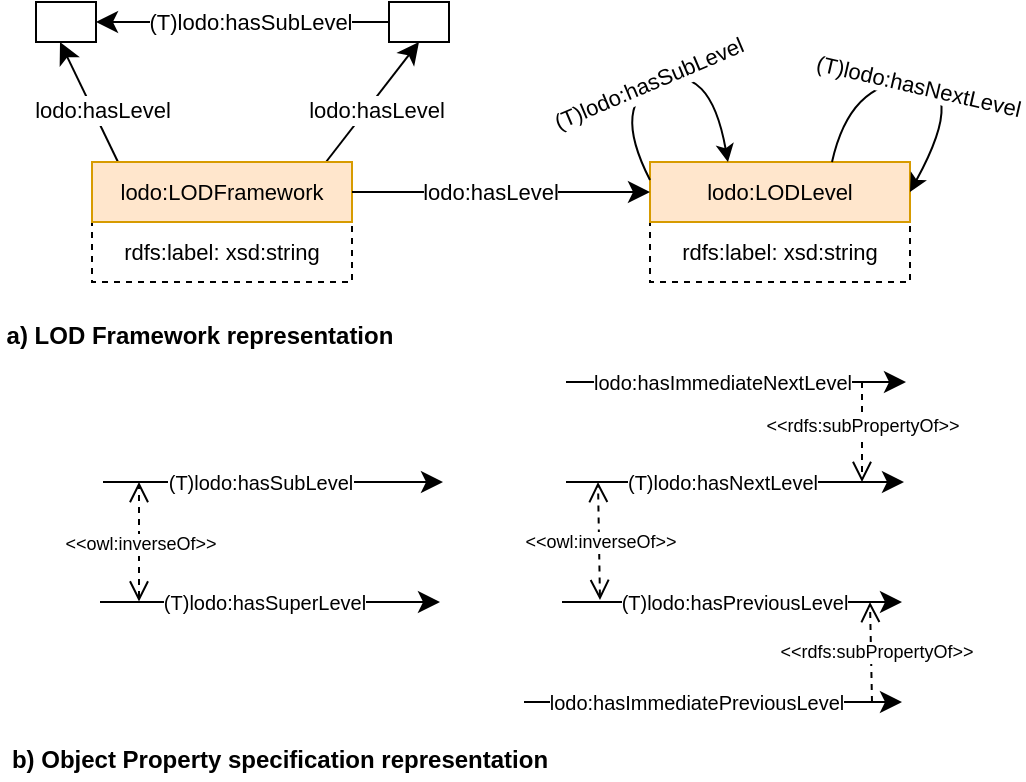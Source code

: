 <mxfile version="13.0.3" type="device"><diagram id="QjtHb7OauIKBsVoAZBoJ" name="Page-1"><mxGraphModel dx="749" dy="556" grid="0" gridSize="10" guides="1" tooltips="1" connect="1" arrows="1" fold="1" page="1" pageScale="1" pageWidth="700" pageHeight="400" math="0" shadow="0"><root><mxCell id="0"/><mxCell id="1" parent="0"/><mxCell id="DxMNRhB48-wtROY9b65v-44" value="" style="rounded=0;whiteSpace=wrap;html=1;snapToPoint=1;points=[[0.1,0],[0.2,0],[0.3,0],[0.4,0],[0.5,0],[0.6,0],[0.7,0],[0.8,0],[0.9,0],[0,0.1],[0,0.3],[0,0.5],[0,0.7],[0,0.9],[0.1,1],[0.2,1],[0.3,1],[0.4,1],[0.5,1],[0.6,1],[0.7,1],[0.8,1],[0.9,1],[1,0.1],[1,0.3],[1,0.5],[1,0.7],[1,0.9]];fontSize=11;" parent="1" vertex="1"><mxGeometry x="293.5" y="3" width="30" height="20" as="geometry"/></mxCell><mxCell id="DxMNRhB48-wtROY9b65v-45" value="" style="rounded=0;whiteSpace=wrap;html=1;snapToPoint=1;points=[[0.1,0],[0.2,0],[0.3,0],[0.4,0],[0.5,0],[0.6,0],[0.7,0],[0.8,0],[0.9,0],[0,0.1],[0,0.3],[0,0.5],[0,0.7],[0,0.9],[0.1,1],[0.2,1],[0.3,1],[0.4,1],[0.5,1],[0.6,1],[0.7,1],[0.8,1],[0.9,1],[1,0.1],[1,0.3],[1,0.5],[1,0.7],[1,0.9]];fontSize=11;" parent="1" vertex="1"><mxGeometry x="117" y="3" width="30" height="20" as="geometry"/></mxCell><mxCell id="DxMNRhB48-wtROY9b65v-46" value="" style="endArrow=classic;html=1;exitX=0.9;exitY=0;exitDx=0;exitDy=0;entryX=0.5;entryY=1;entryDx=0;entryDy=0;endSize=8;arcSize=0;" parent="1" source="DxMNRhB48-wtROY9b65v-54" target="DxMNRhB48-wtROY9b65v-44" edge="1"><mxGeometry width="50" height="50" relative="1" as="geometry"><mxPoint x="131" y="-37.0" as="sourcePoint"/><mxPoint x="257" y="-37.0" as="targetPoint"/></mxGeometry></mxCell><mxCell id="DxMNRhB48-wtROY9b65v-47" value="&lt;div&gt;&lt;font style=&quot;font-size: 11px&quot;&gt;lodo:hasLevel&lt;/font&gt;&lt;/div&gt;" style="text;html=1;align=center;verticalAlign=middle;resizable=0;points=[];labelBackgroundColor=#ffffff;" parent="DxMNRhB48-wtROY9b65v-46" vertex="1" connectable="0"><mxGeometry x="-0.127" relative="1" as="geometry"><mxPoint x="4.17" as="offset"/></mxGeometry></mxCell><mxCell id="DxMNRhB48-wtROY9b65v-48" value="" style="endArrow=classic;html=1;exitX=0;exitY=0.5;exitDx=0;exitDy=0;entryX=1;entryY=0.5;entryDx=0;entryDy=0;endSize=8;arcSize=0;" parent="1" source="DxMNRhB48-wtROY9b65v-44" target="DxMNRhB48-wtROY9b65v-45" edge="1"><mxGeometry width="50" height="50" relative="1" as="geometry"><mxPoint x="141" y="-102.0" as="sourcePoint"/><mxPoint x="267" y="-102.0" as="targetPoint"/></mxGeometry></mxCell><mxCell id="DxMNRhB48-wtROY9b65v-49" value="&lt;div&gt;&lt;font style=&quot;font-size: 11px&quot;&gt;(T)lodo:hasSubLevel&lt;/font&gt;&lt;/div&gt;" style="text;html=1;align=center;verticalAlign=middle;resizable=0;points=[];labelBackgroundColor=#ffffff;" parent="DxMNRhB48-wtROY9b65v-48" vertex="1" connectable="0"><mxGeometry x="-0.127" relative="1" as="geometry"><mxPoint x="-5.83" as="offset"/></mxGeometry></mxCell><mxCell id="DxMNRhB48-wtROY9b65v-50" value="" style="endArrow=classic;html=1;exitX=0.1;exitY=0;exitDx=0;exitDy=0;entryX=0.4;entryY=1;entryDx=0;entryDy=0;endSize=8;arcSize=0;" parent="1" source="DxMNRhB48-wtROY9b65v-54" target="DxMNRhB48-wtROY9b65v-45" edge="1"><mxGeometry width="50" height="50" relative="1" as="geometry"><mxPoint x="151" y="-92.0" as="sourcePoint"/><mxPoint x="277" y="-92.0" as="targetPoint"/></mxGeometry></mxCell><mxCell id="DxMNRhB48-wtROY9b65v-51" value="&lt;div&gt;&lt;font style=&quot;font-size: 11px&quot;&gt;lodo:hasLevel&lt;/font&gt;&lt;/div&gt;" style="text;html=1;align=center;verticalAlign=middle;resizable=0;points=[];labelBackgroundColor=#ffffff;" parent="DxMNRhB48-wtROY9b65v-50" vertex="1" connectable="0"><mxGeometry x="-0.127" relative="1" as="geometry"><mxPoint x="4.17" as="offset"/></mxGeometry></mxCell><mxCell id="DxMNRhB48-wtROY9b65v-53" value="rdfs:label: xsd:string" style="rounded=0;whiteSpace=wrap;html=1;snapToPoint=1;points=[[0.1,0],[0.2,0],[0.3,0],[0.4,0],[0.5,0],[0.6,0],[0.7,0],[0.8,0],[0.9,0],[0,0.1],[0,0.3],[0,0.5],[0,0.7],[0,0.9],[0.1,1],[0.2,1],[0.3,1],[0.4,1],[0.5,1],[0.6,1],[0.7,1],[0.8,1],[0.9,1],[1,0.1],[1,0.3],[1,0.5],[1,0.7],[1,0.9]];dashed=1;fontSize=11;" parent="1" vertex="1"><mxGeometry x="145" y="113.0" width="130" height="30" as="geometry"/></mxCell><mxCell id="DxMNRhB48-wtROY9b65v-54" value="lodo:LODFramework" style="rounded=0;whiteSpace=wrap;html=1;snapToPoint=1;points=[[0.1,0],[0.2,0],[0.3,0],[0.4,0],[0.5,0],[0.6,0],[0.7,0],[0.8,0],[0.9,0],[0,0.1],[0,0.3],[0,0.5],[0,0.7],[0,0.9],[0.1,1],[0.2,1],[0.3,1],[0.4,1],[0.5,1],[0.6,1],[0.7,1],[0.8,1],[0.9,1],[1,0.1],[1,0.3],[1,0.5],[1,0.7],[1,0.9]];fontSize=11;fillColor=#ffe6cc;strokeColor=#d79b00;" parent="1" vertex="1"><mxGeometry x="145" y="83.0" width="130" height="30" as="geometry"/></mxCell><mxCell id="DxMNRhB48-wtROY9b65v-55" value="rdfs:label: xsd:string" style="rounded=0;whiteSpace=wrap;html=1;snapToPoint=1;points=[[0.1,0],[0.2,0],[0.3,0],[0.4,0],[0.5,0],[0.6,0],[0.7,0],[0.8,0],[0.9,0],[0,0.1],[0,0.3],[0,0.5],[0,0.7],[0,0.9],[0.1,1],[0.2,1],[0.3,1],[0.4,1],[0.5,1],[0.6,1],[0.7,1],[0.8,1],[0.9,1],[1,0.1],[1,0.3],[1,0.5],[1,0.7],[1,0.9]];dashed=1;fontSize=11;" parent="1" vertex="1"><mxGeometry x="424" y="113.0" width="130" height="30" as="geometry"/></mxCell><mxCell id="DxMNRhB48-wtROY9b65v-56" value="lodo:LODLevel" style="rounded=0;whiteSpace=wrap;html=1;snapToPoint=1;points=[[0.1,0],[0.2,0],[0.3,0],[0.4,0],[0.5,0],[0.6,0],[0.7,0],[0.8,0],[0.9,0],[0,0.1],[0,0.3],[0,0.5],[0,0.7],[0,0.9],[0.1,1],[0.2,1],[0.3,1],[0.4,1],[0.5,1],[0.6,1],[0.7,1],[0.8,1],[0.9,1],[1,0.1],[1,0.3],[1,0.5],[1,0.7],[1,0.9]];fontSize=11;fillColor=#ffe6cc;strokeColor=#d79b00;" parent="1" vertex="1"><mxGeometry x="424" y="83.0" width="130" height="30" as="geometry"/></mxCell><mxCell id="DxMNRhB48-wtROY9b65v-57" value="" style="endArrow=classic;html=1;entryX=0;entryY=0.5;entryDx=0;entryDy=0;endSize=8;arcSize=0;exitX=1;exitY=0.5;exitDx=0;exitDy=0;" parent="1" source="DxMNRhB48-wtROY9b65v-54" target="DxMNRhB48-wtROY9b65v-56" edge="1"><mxGeometry width="50" height="50" relative="1" as="geometry"><mxPoint x="224" y="113" as="sourcePoint"/><mxPoint x="373" y="112.52" as="targetPoint"/></mxGeometry></mxCell><mxCell id="DxMNRhB48-wtROY9b65v-58" value="&lt;div&gt;&lt;font style=&quot;font-size: 11px&quot;&gt;lodo:hasLevel&lt;/font&gt;&lt;/div&gt;" style="text;html=1;align=center;verticalAlign=middle;resizable=0;points=[];labelBackgroundColor=#ffffff;" parent="DxMNRhB48-wtROY9b65v-57" vertex="1" connectable="0"><mxGeometry x="-0.127" relative="1" as="geometry"><mxPoint x="4.17" as="offset"/></mxGeometry></mxCell><mxCell id="DxMNRhB48-wtROY9b65v-59" value="" style="curved=1;endArrow=classic;html=1;exitX=0;exitY=0.3;exitDx=0;exitDy=0;entryX=0.3;entryY=0;entryDx=0;entryDy=0;" parent="1" source="DxMNRhB48-wtROY9b65v-56" target="DxMNRhB48-wtROY9b65v-56" edge="1"><mxGeometry width="50" height="50" relative="1" as="geometry"><mxPoint x="414.0" y="73.0" as="sourcePoint"/><mxPoint x="481.9" y="73.0" as="targetPoint"/><Array as="points"><mxPoint x="404" y="53"/><mxPoint x="454" y="33"/></Array></mxGeometry></mxCell><mxCell id="DxMNRhB48-wtROY9b65v-60" value="&lt;font style=&quot;font-size: 11px&quot;&gt;(T)lodo:hasSubLevel&lt;/font&gt;" style="text;html=1;align=center;verticalAlign=middle;resizable=0;points=[];fontColor=#000000;labelBackgroundColor=#ffffff;rotation=337;" parent="1" vertex="1" connectable="0"><mxGeometry x="424" y="53.0" as="geometry"><mxPoint x="2" y="-9.33" as="offset"/></mxGeometry></mxCell><mxCell id="DxMNRhB48-wtROY9b65v-62" value="" style="curved=1;endArrow=classic;html=1;entryX=1;entryY=0.5;entryDx=0;entryDy=0;exitX=0.7;exitY=0;exitDx=0;exitDy=0;" parent="1" source="DxMNRhB48-wtROY9b65v-56" target="DxMNRhB48-wtROY9b65v-56" edge="1"><mxGeometry width="50" height="50" relative="1" as="geometry"><mxPoint x="524" y="83" as="sourcePoint"/><mxPoint x="591.9" y="83.0" as="targetPoint"/><Array as="points"><mxPoint x="524" y="43"/><mxPoint x="584" y="43"/></Array></mxGeometry></mxCell><mxCell id="DxMNRhB48-wtROY9b65v-63" value="&lt;font style=&quot;font-size: 11px&quot;&gt;(T)lodo:hasNextLevel&lt;/font&gt;" style="text;html=1;align=center;verticalAlign=middle;resizable=0;points=[];fontColor=#000000;labelBackgroundColor=#ffffff;fontSize=11;rotation=13;" parent="1" vertex="1" connectable="0"><mxGeometry x="554" y="53.0" as="geometry"><mxPoint x="2" y="-9.33" as="offset"/></mxGeometry></mxCell><mxCell id="ujkmZ-4-ZYn3q01hb_ut-16" value="a) LOD Framework representation" style="text;html=1;strokeColor=none;fillColor=none;align=center;verticalAlign=middle;whiteSpace=wrap;rounded=0;fontStyle=1" parent="1" vertex="1"><mxGeometry x="99" y="160" width="200" height="20" as="geometry"/></mxCell><mxCell id="ujkmZ-4-ZYn3q01hb_ut-17" value="b) Object Property specification representation" style="text;html=1;strokeColor=none;fillColor=none;align=center;verticalAlign=middle;whiteSpace=wrap;rounded=0;fontStyle=1" parent="1" vertex="1"><mxGeometry x="99" y="372" width="280" height="20" as="geometry"/></mxCell><mxCell id="DxMNRhB48-wtROY9b65v-78" value="" style="endArrow=classic;html=1;endSize=8;arcSize=0;exitX=1;exitY=0.5;exitDx=0;exitDy=0;" parent="1" edge="1"><mxGeometry width="50" height="50" relative="1" as="geometry"><mxPoint x="150.5" y="243.0" as="sourcePoint"/><mxPoint x="320.5" y="243" as="targetPoint"/></mxGeometry></mxCell><mxCell id="DxMNRhB48-wtROY9b65v-79" value="&lt;div style=&quot;font-size: 10px&quot;&gt;&lt;font style=&quot;font-size: 10px&quot;&gt;(T)lodo:hasSubLevel&lt;/font&gt;&lt;/div&gt;" style="text;html=1;align=center;verticalAlign=middle;resizable=0;points=[];labelBackgroundColor=#ffffff;fontSize=10;" parent="DxMNRhB48-wtROY9b65v-78" vertex="1" connectable="0"><mxGeometry x="-0.127" relative="1" as="geometry"><mxPoint x="4.17" as="offset"/></mxGeometry></mxCell><mxCell id="DxMNRhB48-wtROY9b65v-80" value="" style="endArrow=classic;html=1;endSize=8;arcSize=0;exitX=1;exitY=0.5;exitDx=0;exitDy=0;" parent="1" edge="1"><mxGeometry width="50" height="50" relative="1" as="geometry"><mxPoint x="149" y="303" as="sourcePoint"/><mxPoint x="319" y="303" as="targetPoint"/></mxGeometry></mxCell><mxCell id="DxMNRhB48-wtROY9b65v-81" value="&lt;div style=&quot;font-size: 10px&quot;&gt;&lt;font style=&quot;font-size: 10px&quot;&gt;(T)lodo:hasSuperLevel&lt;/font&gt;&lt;/div&gt;" style="text;html=1;align=center;verticalAlign=middle;resizable=0;points=[];labelBackgroundColor=#ffffff;fontSize=10;" parent="DxMNRhB48-wtROY9b65v-80" vertex="1" connectable="0"><mxGeometry x="-0.127" relative="1" as="geometry"><mxPoint x="8.17" as="offset"/></mxGeometry></mxCell><mxCell id="DxMNRhB48-wtROY9b65v-102" value="" style="endArrow=open;html=1;fontColor=#000099;endFill=0;dashed=1;entryX=0.5;entryY=1;entryDx=0;entryDy=0;endSize=8;startArrow=open;startFill=0;startSize=8;" parent="1" edge="1"><mxGeometry width="50" height="50" relative="1" as="geometry"><mxPoint x="168.5" y="302.75" as="sourcePoint"/><mxPoint x="168.5" y="243" as="targetPoint"/></mxGeometry></mxCell><mxCell id="DxMNRhB48-wtROY9b65v-103" value="&amp;lt;&amp;lt;owl:inverseOf&amp;gt;&amp;gt;" style="text;html=1;align=center;verticalAlign=middle;resizable=0;points=[];fontColor=#000000;labelBackgroundColor=#ffffff;fontSize=9;" parent="DxMNRhB48-wtROY9b65v-102" vertex="1" connectable="0"><mxGeometry x="-0.328" relative="1" as="geometry"><mxPoint y="-9.14" as="offset"/></mxGeometry></mxCell><mxCell id="ujkmZ-4-ZYn3q01hb_ut-2" value="" style="endArrow=classic;html=1;endSize=8;arcSize=0;exitX=1;exitY=0.5;exitDx=0;exitDy=0;" parent="1" edge="1"><mxGeometry width="50" height="50" relative="1" as="geometry"><mxPoint x="382" y="243" as="sourcePoint"/><mxPoint x="551" y="243" as="targetPoint"/></mxGeometry></mxCell><mxCell id="ujkmZ-4-ZYn3q01hb_ut-3" value="&lt;div style=&quot;font-size: 10px&quot;&gt;&lt;font style=&quot;font-size: 10px&quot;&gt;(T)lodo:hasNextLevel&lt;/font&gt;&lt;/div&gt;" style="text;html=1;align=center;verticalAlign=middle;resizable=0;points=[];labelBackgroundColor=#ffffff;rotation=0;fontSize=10;" parent="ujkmZ-4-ZYn3q01hb_ut-2" vertex="1" connectable="0"><mxGeometry x="-0.127" relative="1" as="geometry"><mxPoint x="4.17" as="offset"/></mxGeometry></mxCell><mxCell id="ujkmZ-4-ZYn3q01hb_ut-4" value="" style="endArrow=classic;html=1;endSize=8;arcSize=0;exitX=1;exitY=0.5;exitDx=0;exitDy=0;" parent="1" edge="1"><mxGeometry width="50" height="50" relative="1" as="geometry"><mxPoint x="380" y="303" as="sourcePoint"/><mxPoint x="550" y="303" as="targetPoint"/></mxGeometry></mxCell><mxCell id="ujkmZ-4-ZYn3q01hb_ut-5" value="&lt;div style=&quot;font-size: 10px&quot;&gt;&lt;font style=&quot;font-size: 10px&quot;&gt;(T)lodo:hasPreviousLevel&lt;/font&gt;&lt;/div&gt;" style="text;html=1;align=center;verticalAlign=middle;resizable=0;points=[];labelBackgroundColor=#ffffff;rotation=0;fontSize=10;" parent="ujkmZ-4-ZYn3q01hb_ut-4" vertex="1" connectable="0"><mxGeometry x="-0.127" relative="1" as="geometry"><mxPoint x="12.17" as="offset"/></mxGeometry></mxCell><mxCell id="ujkmZ-4-ZYn3q01hb_ut-6" value="" style="endArrow=classic;html=1;endSize=8;arcSize=0;exitX=1;exitY=0.5;exitDx=0;exitDy=0;" parent="1" edge="1"><mxGeometry width="50" height="50" relative="1" as="geometry"><mxPoint x="382" y="193" as="sourcePoint"/><mxPoint x="552" y="193" as="targetPoint"/></mxGeometry></mxCell><mxCell id="ujkmZ-4-ZYn3q01hb_ut-7" value="&lt;div style=&quot;font-size: 10px&quot;&gt;lodo:hasImmediateNextLevel&lt;/div&gt;" style="text;html=1;align=center;verticalAlign=middle;resizable=0;points=[];labelBackgroundColor=#ffffff;rotation=0;fontSize=10;" parent="ujkmZ-4-ZYn3q01hb_ut-6" vertex="1" connectable="0"><mxGeometry x="-0.127" relative="1" as="geometry"><mxPoint x="4.17" as="offset"/></mxGeometry></mxCell><mxCell id="ujkmZ-4-ZYn3q01hb_ut-8" value="" style="endArrow=classic;html=1;endSize=8;arcSize=0;" parent="1" edge="1"><mxGeometry width="50" height="50" relative="1" as="geometry"><mxPoint x="361" y="353" as="sourcePoint"/><mxPoint x="550" y="353" as="targetPoint"/></mxGeometry></mxCell><mxCell id="ujkmZ-4-ZYn3q01hb_ut-9" value="&lt;div style=&quot;font-size: 10px&quot;&gt;lodo:hasImmediatePreviousLevel&lt;/div&gt;" style="text;html=1;align=center;verticalAlign=middle;resizable=0;points=[];labelBackgroundColor=#ffffff;rotation=0;fontSize=10;" parent="ujkmZ-4-ZYn3q01hb_ut-8" vertex="1" connectable="0"><mxGeometry x="-0.127" relative="1" as="geometry"><mxPoint x="3.17" as="offset"/></mxGeometry></mxCell><mxCell id="ujkmZ-4-ZYn3q01hb_ut-10" value="" style="endArrow=open;html=1;fontColor=#000099;exitX=0.5;exitY=0;exitDx=0;exitDy=0;endFill=0;dashed=1;endSize=8;arcSize=0;" parent="1" edge="1"><mxGeometry width="50" height="50" relative="1" as="geometry"><mxPoint x="530" y="193" as="sourcePoint"/><mxPoint x="530" y="243" as="targetPoint"/></mxGeometry></mxCell><mxCell id="ujkmZ-4-ZYn3q01hb_ut-11" value="&lt;font style=&quot;font-size: 9px;&quot;&gt;&amp;lt;&amp;lt;rdfs:subPropertyOf&amp;gt;&amp;gt;&lt;/font&gt;" style="text;html=1;align=center;verticalAlign=middle;resizable=0;points=[];fontColor=#000000;labelBackgroundColor=#ffffff;rotation=0;fontSize=9;" parent="ujkmZ-4-ZYn3q01hb_ut-10" vertex="1" connectable="0"><mxGeometry x="-0.328" relative="1" as="geometry"><mxPoint y="4.45" as="offset"/></mxGeometry></mxCell><mxCell id="ujkmZ-4-ZYn3q01hb_ut-12" value="" style="endArrow=open;html=1;fontColor=#000099;exitX=0.5;exitY=0;exitDx=0;exitDy=0;endFill=0;dashed=1;endSize=8;arcSize=0;" parent="1" edge="1"><mxGeometry width="50" height="50" relative="1" as="geometry"><mxPoint x="535" y="353" as="sourcePoint"/><mxPoint x="534" y="303" as="targetPoint"/></mxGeometry></mxCell><mxCell id="ujkmZ-4-ZYn3q01hb_ut-13" value="&lt;font style=&quot;font-size: 9px;&quot;&gt;&amp;lt;&amp;lt;rdfs:subPropertyOf&amp;gt;&amp;gt;&lt;/font&gt;" style="text;html=1;align=center;verticalAlign=middle;resizable=0;points=[];fontColor=#000000;labelBackgroundColor=#ffffff;rotation=0;fontSize=9;" parent="ujkmZ-4-ZYn3q01hb_ut-12" vertex="1" connectable="0"><mxGeometry x="-0.328" relative="1" as="geometry"><mxPoint x="2" y="-7.8" as="offset"/></mxGeometry></mxCell><mxCell id="ujkmZ-4-ZYn3q01hb_ut-14" value="" style="endArrow=open;html=1;fontColor=#000099;endFill=0;dashed=1;entryX=0.5;entryY=1;entryDx=0;entryDy=0;endSize=8;startArrow=open;startFill=0;startSize=8;" parent="1" edge="1"><mxGeometry width="50" height="50" relative="1" as="geometry"><mxPoint x="399" y="302" as="sourcePoint"/><mxPoint x="398" y="243" as="targetPoint"/></mxGeometry></mxCell><mxCell id="ujkmZ-4-ZYn3q01hb_ut-15" value="&amp;lt;&amp;lt;owl:inverseOf&amp;gt;&amp;gt;" style="text;html=1;align=center;verticalAlign=middle;resizable=0;points=[];fontColor=#000000;labelBackgroundColor=#ffffff;rotation=0;fontSize=9;" parent="ujkmZ-4-ZYn3q01hb_ut-14" vertex="1" connectable="0"><mxGeometry x="-0.328" relative="1" as="geometry"><mxPoint y="-9.14" as="offset"/></mxGeometry></mxCell></root></mxGraphModel></diagram></mxfile>
